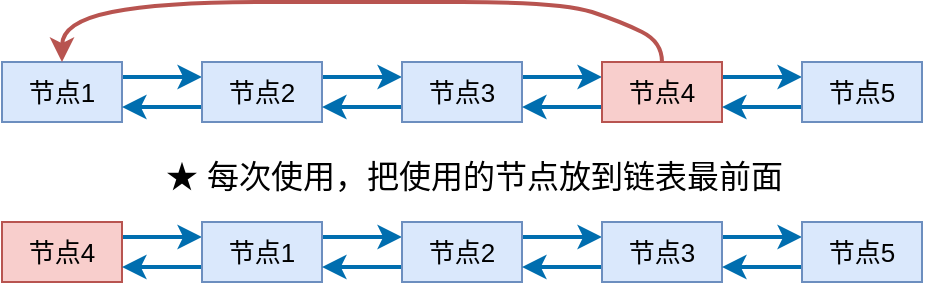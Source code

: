 <mxfile version="12.2.6" type="github" pages="1">
  <diagram id="K30qx9w9dYvA-Xs9OPV_" name="Page-1">
    <mxGraphModel dx="807" dy="399" grid="1" gridSize="10" guides="1" tooltips="1" connect="1" arrows="1" fold="1" page="1" pageScale="1" pageWidth="827" pageHeight="1169" math="0" shadow="0">
      <root>
        <mxCell id="0"/>
        <mxCell id="1" parent="0"/>
        <mxCell id="6fpD0kk0aEVgTeltzALD-9" style="edgeStyle=orthogonalEdgeStyle;rounded=0;orthogonalLoop=1;jettySize=auto;html=1;exitX=1;exitY=0.25;exitDx=0;exitDy=0;entryX=0;entryY=0.25;entryDx=0;entryDy=0;fillColor=#1ba1e2;strokeColor=#006EAF;strokeWidth=2;" edge="1" parent="1" source="6fpD0kk0aEVgTeltzALD-1" target="6fpD0kk0aEVgTeltzALD-5">
          <mxGeometry relative="1" as="geometry"/>
        </mxCell>
        <mxCell id="6fpD0kk0aEVgTeltzALD-1" value="&lt;font style=&quot;font-size: 13px&quot;&gt;节点1&lt;/font&gt;" style="rounded=0;whiteSpace=wrap;html=1;fillColor=#dae8fc;strokeColor=#6c8ebf;" vertex="1" parent="1">
          <mxGeometry x="80" y="170" width="60" height="30" as="geometry"/>
        </mxCell>
        <mxCell id="6fpD0kk0aEVgTeltzALD-11" style="edgeStyle=orthogonalEdgeStyle;rounded=0;orthogonalLoop=1;jettySize=auto;html=1;exitX=1;exitY=0.25;exitDx=0;exitDy=0;entryX=0;entryY=0.25;entryDx=0;entryDy=0;fillColor=#1ba1e2;strokeColor=#006EAF;strokeWidth=2;" edge="1" parent="1" source="6fpD0kk0aEVgTeltzALD-5" target="6fpD0kk0aEVgTeltzALD-6">
          <mxGeometry relative="1" as="geometry"/>
        </mxCell>
        <mxCell id="6fpD0kk0aEVgTeltzALD-18" style="edgeStyle=orthogonalEdgeStyle;rounded=0;orthogonalLoop=1;jettySize=auto;html=1;exitX=0;exitY=0.75;exitDx=0;exitDy=0;entryX=1;entryY=0.75;entryDx=0;entryDy=0;fillColor=#1ba1e2;strokeColor=#006EAF;strokeWidth=2;" edge="1" parent="1" source="6fpD0kk0aEVgTeltzALD-5" target="6fpD0kk0aEVgTeltzALD-1">
          <mxGeometry relative="1" as="geometry"/>
        </mxCell>
        <mxCell id="6fpD0kk0aEVgTeltzALD-5" value="&lt;font style=&quot;font-size: 13px&quot;&gt;节点2&lt;/font&gt;" style="rounded=0;whiteSpace=wrap;html=1;fillColor=#dae8fc;strokeColor=#6c8ebf;" vertex="1" parent="1">
          <mxGeometry x="180" y="170" width="60" height="30" as="geometry"/>
        </mxCell>
        <mxCell id="6fpD0kk0aEVgTeltzALD-13" style="edgeStyle=orthogonalEdgeStyle;rounded=0;orthogonalLoop=1;jettySize=auto;html=1;exitX=1;exitY=0.25;exitDx=0;exitDy=0;entryX=0;entryY=0.25;entryDx=0;entryDy=0;fillColor=#1ba1e2;strokeColor=#006EAF;strokeWidth=2;" edge="1" parent="1" source="6fpD0kk0aEVgTeltzALD-6" target="6fpD0kk0aEVgTeltzALD-7">
          <mxGeometry relative="1" as="geometry"/>
        </mxCell>
        <mxCell id="6fpD0kk0aEVgTeltzALD-17" style="edgeStyle=orthogonalEdgeStyle;rounded=0;orthogonalLoop=1;jettySize=auto;html=1;exitX=0;exitY=0.75;exitDx=0;exitDy=0;entryX=1;entryY=0.75;entryDx=0;entryDy=0;fillColor=#1ba1e2;strokeColor=#006EAF;strokeWidth=2;" edge="1" parent="1" source="6fpD0kk0aEVgTeltzALD-6" target="6fpD0kk0aEVgTeltzALD-5">
          <mxGeometry relative="1" as="geometry"/>
        </mxCell>
        <mxCell id="6fpD0kk0aEVgTeltzALD-6" value="&lt;font style=&quot;font-size: 13px&quot;&gt;节点3&lt;/font&gt;" style="rounded=0;whiteSpace=wrap;html=1;fillColor=#dae8fc;strokeColor=#6c8ebf;" vertex="1" parent="1">
          <mxGeometry x="280" y="170" width="60" height="30" as="geometry"/>
        </mxCell>
        <mxCell id="6fpD0kk0aEVgTeltzALD-14" style="edgeStyle=orthogonalEdgeStyle;rounded=0;orthogonalLoop=1;jettySize=auto;html=1;exitX=1;exitY=0.25;exitDx=0;exitDy=0;entryX=0;entryY=0.25;entryDx=0;entryDy=0;fillColor=#1ba1e2;strokeColor=#006EAF;strokeWidth=2;" edge="1" parent="1" source="6fpD0kk0aEVgTeltzALD-7" target="6fpD0kk0aEVgTeltzALD-8">
          <mxGeometry relative="1" as="geometry"/>
        </mxCell>
        <mxCell id="6fpD0kk0aEVgTeltzALD-16" style="edgeStyle=orthogonalEdgeStyle;rounded=0;orthogonalLoop=1;jettySize=auto;html=1;exitX=0;exitY=0.75;exitDx=0;exitDy=0;entryX=1;entryY=0.75;entryDx=0;entryDy=0;fillColor=#1ba1e2;strokeColor=#006EAF;strokeWidth=2;" edge="1" parent="1" source="6fpD0kk0aEVgTeltzALD-7" target="6fpD0kk0aEVgTeltzALD-6">
          <mxGeometry relative="1" as="geometry">
            <mxPoint x="359.857" y="192.429" as="targetPoint"/>
          </mxGeometry>
        </mxCell>
        <mxCell id="6fpD0kk0aEVgTeltzALD-7" value="&lt;font style=&quot;font-size: 13px&quot;&gt;节点4&lt;/font&gt;" style="rounded=0;whiteSpace=wrap;html=1;fillColor=#f8cecc;strokeColor=#b85450;" vertex="1" parent="1">
          <mxGeometry x="380" y="170" width="60" height="30" as="geometry"/>
        </mxCell>
        <mxCell id="6fpD0kk0aEVgTeltzALD-15" style="edgeStyle=orthogonalEdgeStyle;rounded=0;orthogonalLoop=1;jettySize=auto;html=1;exitX=0;exitY=0.75;exitDx=0;exitDy=0;entryX=1;entryY=0.75;entryDx=0;entryDy=0;fillColor=#1ba1e2;strokeColor=#006EAF;strokeWidth=2;" edge="1" parent="1" source="6fpD0kk0aEVgTeltzALD-8" target="6fpD0kk0aEVgTeltzALD-7">
          <mxGeometry relative="1" as="geometry"/>
        </mxCell>
        <mxCell id="6fpD0kk0aEVgTeltzALD-8" value="&lt;font style=&quot;font-size: 13px&quot;&gt;节点5&lt;/font&gt;" style="rounded=0;whiteSpace=wrap;html=1;fillColor=#dae8fc;strokeColor=#6c8ebf;" vertex="1" parent="1">
          <mxGeometry x="480" y="170" width="60" height="30" as="geometry"/>
        </mxCell>
        <mxCell id="6fpD0kk0aEVgTeltzALD-19" style="edgeStyle=orthogonalEdgeStyle;rounded=0;orthogonalLoop=1;jettySize=auto;html=1;exitX=1;exitY=0.25;exitDx=0;exitDy=0;entryX=0;entryY=0.25;entryDx=0;entryDy=0;fillColor=#1ba1e2;strokeColor=#006EAF;strokeWidth=2;" edge="1" parent="1" source="6fpD0kk0aEVgTeltzALD-20" target="6fpD0kk0aEVgTeltzALD-23">
          <mxGeometry relative="1" as="geometry"/>
        </mxCell>
        <mxCell id="6fpD0kk0aEVgTeltzALD-20" value="&lt;font style=&quot;font-size: 13px&quot;&gt;节点4&lt;/font&gt;" style="rounded=0;whiteSpace=wrap;html=1;fillColor=#f8cecc;strokeColor=#b85450;" vertex="1" parent="1">
          <mxGeometry x="80" y="250" width="60" height="30" as="geometry"/>
        </mxCell>
        <mxCell id="6fpD0kk0aEVgTeltzALD-21" style="edgeStyle=orthogonalEdgeStyle;rounded=0;orthogonalLoop=1;jettySize=auto;html=1;exitX=1;exitY=0.25;exitDx=0;exitDy=0;entryX=0;entryY=0.25;entryDx=0;entryDy=0;fillColor=#1ba1e2;strokeColor=#006EAF;strokeWidth=2;" edge="1" parent="1" source="6fpD0kk0aEVgTeltzALD-23" target="6fpD0kk0aEVgTeltzALD-26">
          <mxGeometry relative="1" as="geometry"/>
        </mxCell>
        <mxCell id="6fpD0kk0aEVgTeltzALD-22" style="edgeStyle=orthogonalEdgeStyle;rounded=0;orthogonalLoop=1;jettySize=auto;html=1;exitX=0;exitY=0.75;exitDx=0;exitDy=0;entryX=1;entryY=0.75;entryDx=0;entryDy=0;fillColor=#1ba1e2;strokeColor=#006EAF;strokeWidth=2;" edge="1" parent="1" source="6fpD0kk0aEVgTeltzALD-23" target="6fpD0kk0aEVgTeltzALD-20">
          <mxGeometry relative="1" as="geometry"/>
        </mxCell>
        <mxCell id="6fpD0kk0aEVgTeltzALD-23" value="&lt;font style=&quot;font-size: 13px&quot;&gt;节点1&lt;/font&gt;" style="rounded=0;whiteSpace=wrap;html=1;fillColor=#dae8fc;strokeColor=#6c8ebf;" vertex="1" parent="1">
          <mxGeometry x="180" y="250" width="60" height="30" as="geometry"/>
        </mxCell>
        <mxCell id="6fpD0kk0aEVgTeltzALD-24" style="edgeStyle=orthogonalEdgeStyle;rounded=0;orthogonalLoop=1;jettySize=auto;html=1;exitX=1;exitY=0.25;exitDx=0;exitDy=0;entryX=0;entryY=0.25;entryDx=0;entryDy=0;fillColor=#1ba1e2;strokeColor=#006EAF;strokeWidth=2;" edge="1" parent="1" source="6fpD0kk0aEVgTeltzALD-26" target="6fpD0kk0aEVgTeltzALD-29">
          <mxGeometry relative="1" as="geometry"/>
        </mxCell>
        <mxCell id="6fpD0kk0aEVgTeltzALD-25" style="edgeStyle=orthogonalEdgeStyle;rounded=0;orthogonalLoop=1;jettySize=auto;html=1;exitX=0;exitY=0.75;exitDx=0;exitDy=0;entryX=1;entryY=0.75;entryDx=0;entryDy=0;fillColor=#1ba1e2;strokeColor=#006EAF;strokeWidth=2;" edge="1" parent="1" source="6fpD0kk0aEVgTeltzALD-26" target="6fpD0kk0aEVgTeltzALD-23">
          <mxGeometry relative="1" as="geometry"/>
        </mxCell>
        <mxCell id="6fpD0kk0aEVgTeltzALD-26" value="&lt;font style=&quot;font-size: 13px&quot;&gt;节点2&lt;/font&gt;" style="rounded=0;whiteSpace=wrap;html=1;fillColor=#dae8fc;strokeColor=#6c8ebf;" vertex="1" parent="1">
          <mxGeometry x="280" y="250" width="60" height="30" as="geometry"/>
        </mxCell>
        <mxCell id="6fpD0kk0aEVgTeltzALD-27" style="edgeStyle=orthogonalEdgeStyle;rounded=0;orthogonalLoop=1;jettySize=auto;html=1;exitX=1;exitY=0.25;exitDx=0;exitDy=0;entryX=0;entryY=0.25;entryDx=0;entryDy=0;fillColor=#1ba1e2;strokeColor=#006EAF;strokeWidth=2;" edge="1" parent="1" source="6fpD0kk0aEVgTeltzALD-29" target="6fpD0kk0aEVgTeltzALD-31">
          <mxGeometry relative="1" as="geometry"/>
        </mxCell>
        <mxCell id="6fpD0kk0aEVgTeltzALD-28" style="edgeStyle=orthogonalEdgeStyle;rounded=0;orthogonalLoop=1;jettySize=auto;html=1;exitX=0;exitY=0.75;exitDx=0;exitDy=0;entryX=1;entryY=0.75;entryDx=0;entryDy=0;fillColor=#1ba1e2;strokeColor=#006EAF;strokeWidth=2;" edge="1" parent="1" source="6fpD0kk0aEVgTeltzALD-29" target="6fpD0kk0aEVgTeltzALD-26">
          <mxGeometry relative="1" as="geometry">
            <mxPoint x="359.857" y="272.429" as="targetPoint"/>
          </mxGeometry>
        </mxCell>
        <mxCell id="6fpD0kk0aEVgTeltzALD-29" value="&lt;font style=&quot;font-size: 13px&quot;&gt;节点3&lt;/font&gt;" style="rounded=0;whiteSpace=wrap;html=1;fillColor=#dae8fc;strokeColor=#6c8ebf;" vertex="1" parent="1">
          <mxGeometry x="380" y="250" width="60" height="30" as="geometry"/>
        </mxCell>
        <mxCell id="6fpD0kk0aEVgTeltzALD-30" style="edgeStyle=orthogonalEdgeStyle;rounded=0;orthogonalLoop=1;jettySize=auto;html=1;exitX=0;exitY=0.75;exitDx=0;exitDy=0;entryX=1;entryY=0.75;entryDx=0;entryDy=0;fillColor=#1ba1e2;strokeColor=#006EAF;strokeWidth=2;" edge="1" parent="1" source="6fpD0kk0aEVgTeltzALD-31" target="6fpD0kk0aEVgTeltzALD-29">
          <mxGeometry relative="1" as="geometry"/>
        </mxCell>
        <mxCell id="6fpD0kk0aEVgTeltzALD-31" value="&lt;font style=&quot;font-size: 13px&quot;&gt;节点5&lt;/font&gt;" style="rounded=0;whiteSpace=wrap;html=1;fillColor=#dae8fc;strokeColor=#6c8ebf;" vertex="1" parent="1">
          <mxGeometry x="480" y="250" width="60" height="30" as="geometry"/>
        </mxCell>
        <mxCell id="6fpD0kk0aEVgTeltzALD-32" value="" style="endArrow=classic;html=1;strokeWidth=2;exitX=0.5;exitY=0;exitDx=0;exitDy=0;entryX=0.5;entryY=0;entryDx=0;entryDy=0;curved=1;fillColor=#f8cecc;strokeColor=#b85450;" edge="1" parent="1" source="6fpD0kk0aEVgTeltzALD-7" target="6fpD0kk0aEVgTeltzALD-1">
          <mxGeometry width="50" height="50" relative="1" as="geometry">
            <mxPoint x="280" y="130" as="sourcePoint"/>
            <mxPoint x="110" y="140" as="targetPoint"/>
            <Array as="points">
              <mxPoint x="410" y="160"/>
              <mxPoint x="390" y="150"/>
              <mxPoint x="360" y="140"/>
              <mxPoint x="260" y="140"/>
              <mxPoint x="160" y="140"/>
              <mxPoint x="110" y="150"/>
            </Array>
          </mxGeometry>
        </mxCell>
        <mxCell id="6fpD0kk0aEVgTeltzALD-33" value="&lt;font style=&quot;font-size: 16px&quot;&gt;★ 每次使用，把使用的节点放到链表最前面&lt;/font&gt;" style="text;html=1;resizable=0;points=[];autosize=1;align=left;verticalAlign=top;spacingTop=-4;" vertex="1" parent="1">
          <mxGeometry x="160" y="215" width="320" height="20" as="geometry"/>
        </mxCell>
      </root>
    </mxGraphModel>
  </diagram>
</mxfile>
